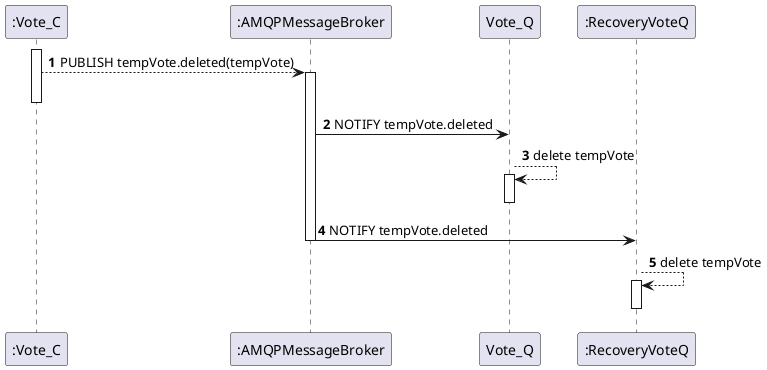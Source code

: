 @startuml
'https://plantuml.com/sequence-diagram


autonumber

participant ":Vote_C" as vc
participant ":AMQPMessageBroker" as amqp
participant "Vote_Q" as votq
participant ":RecoveryVoteQ" as rvq





activate vc
vc --> amqp: PUBLISH tempVote.deleted(tempVote)
activate amqp
deactivate vc
amqp -> votq: NOTIFY tempVote.deleted
votq --> votq: delete tempVote
activate votq
deactivate votq
amqp -> rvq: NOTIFY tempVote.deleted
deactivate amqp
rvq --> rvq: delete tempVote
activate rvq
deactivate rvq

@enduml
